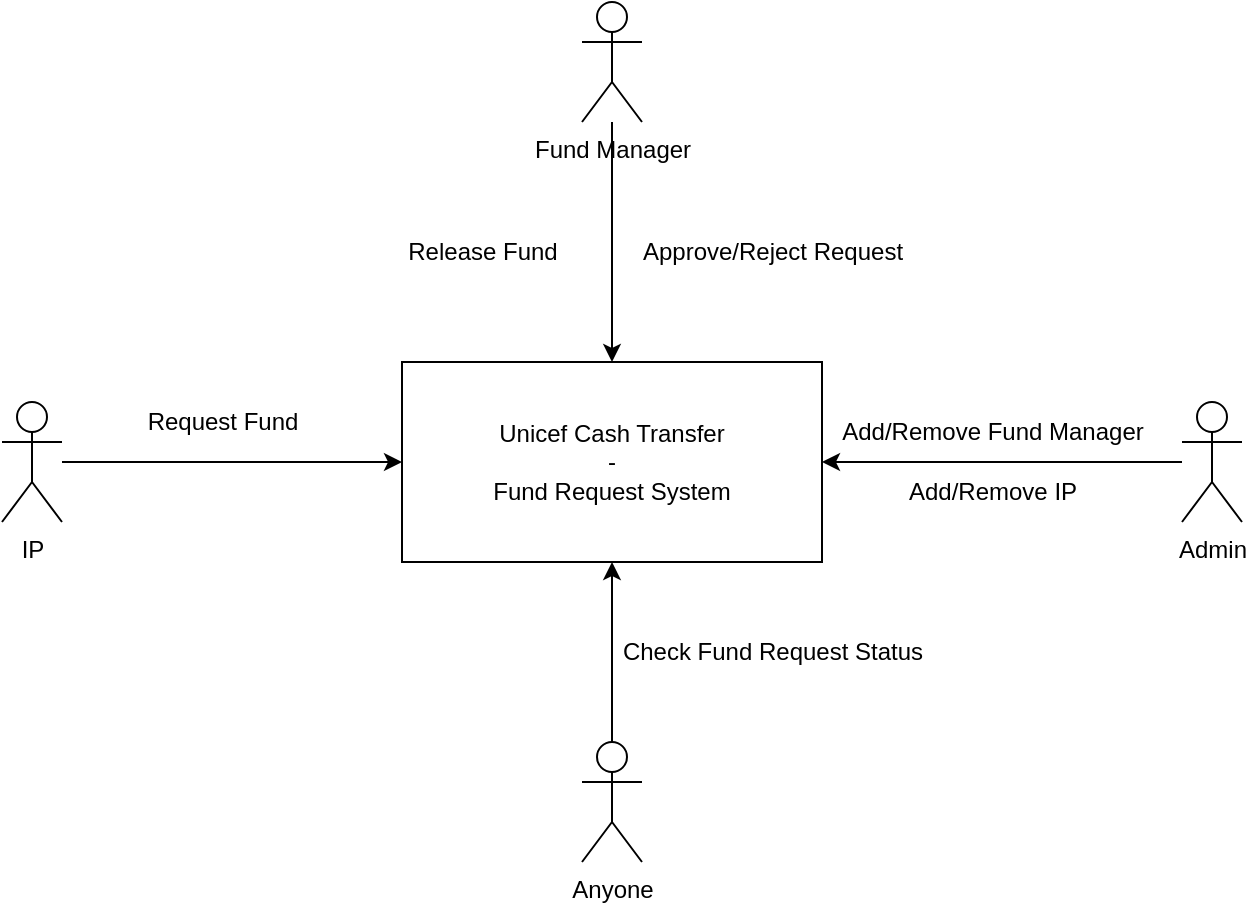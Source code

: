 <mxfile version="20.5.1" type="device"><diagram id="5iW6H8FeB9urbwi1tH_k" name="Page-1"><mxGraphModel dx="1298" dy="777" grid="1" gridSize="10" guides="1" tooltips="1" connect="1" arrows="1" fold="1" page="1" pageScale="1" pageWidth="850" pageHeight="1100" math="0" shadow="0"><root><mxCell id="0"/><mxCell id="1" parent="0"/><mxCell id="PG8-ORR5rXicUciZmRB--15" style="edgeStyle=orthogonalEdgeStyle;rounded=0;orthogonalLoop=1;jettySize=auto;html=1;entryX=0;entryY=0.5;entryDx=0;entryDy=0;" edge="1" parent="1" source="PG8-ORR5rXicUciZmRB--2" target="PG8-ORR5rXicUciZmRB--3"><mxGeometry relative="1" as="geometry"/></mxCell><mxCell id="PG8-ORR5rXicUciZmRB--2" value="IP" style="shape=umlActor;verticalLabelPosition=bottom;verticalAlign=top;html=1;outlineConnect=0;" vertex="1" parent="1"><mxGeometry x="150" y="330" width="30" height="60" as="geometry"/></mxCell><mxCell id="PG8-ORR5rXicUciZmRB--3" value="Unicef Cash Transfer&lt;br&gt;-&lt;br&gt;Fund Request System" style="rounded=0;whiteSpace=wrap;html=1;" vertex="1" parent="1"><mxGeometry x="350" y="310" width="210" height="100" as="geometry"/></mxCell><mxCell id="PG8-ORR5rXicUciZmRB--8" style="edgeStyle=orthogonalEdgeStyle;rounded=0;orthogonalLoop=1;jettySize=auto;html=1;" edge="1" parent="1" source="PG8-ORR5rXicUciZmRB--5" target="PG8-ORR5rXicUciZmRB--3"><mxGeometry relative="1" as="geometry"/></mxCell><mxCell id="PG8-ORR5rXicUciZmRB--5" value="Fund Manager" style="shape=umlActor;verticalLabelPosition=bottom;verticalAlign=top;html=1;outlineConnect=0;" vertex="1" parent="1"><mxGeometry x="440" y="130" width="30" height="60" as="geometry"/></mxCell><mxCell id="PG8-ORR5rXicUciZmRB--13" style="edgeStyle=orthogonalEdgeStyle;rounded=0;orthogonalLoop=1;jettySize=auto;html=1;entryX=0.5;entryY=1;entryDx=0;entryDy=0;" edge="1" parent="1" source="PG8-ORR5rXicUciZmRB--9" target="PG8-ORR5rXicUciZmRB--3"><mxGeometry relative="1" as="geometry"/></mxCell><mxCell id="PG8-ORR5rXicUciZmRB--9" value="Anyone" style="shape=umlActor;verticalLabelPosition=bottom;verticalAlign=top;html=1;outlineConnect=0;" vertex="1" parent="1"><mxGeometry x="440" y="500" width="30" height="60" as="geometry"/></mxCell><mxCell id="PG8-ORR5rXicUciZmRB--10" value="Request Fund" style="text;html=1;align=center;verticalAlign=middle;resizable=0;points=[];autosize=1;strokeColor=none;fillColor=none;" vertex="1" parent="1"><mxGeometry x="210" y="325" width="100" height="30" as="geometry"/></mxCell><mxCell id="PG8-ORR5rXicUciZmRB--11" value="Approve/Reject Request" style="text;html=1;align=center;verticalAlign=middle;resizable=0;points=[];autosize=1;strokeColor=none;fillColor=none;" vertex="1" parent="1"><mxGeometry x="460" y="240" width="150" height="30" as="geometry"/></mxCell><mxCell id="PG8-ORR5rXicUciZmRB--12" value="Release Fund" style="text;html=1;align=center;verticalAlign=middle;resizable=0;points=[];autosize=1;strokeColor=none;fillColor=none;" vertex="1" parent="1"><mxGeometry x="340" y="240" width="100" height="30" as="geometry"/></mxCell><mxCell id="PG8-ORR5rXicUciZmRB--14" value="Check Fund Request Status" style="text;html=1;align=center;verticalAlign=middle;resizable=0;points=[];autosize=1;strokeColor=none;fillColor=none;" vertex="1" parent="1"><mxGeometry x="450" y="440" width="170" height="30" as="geometry"/></mxCell><mxCell id="PG8-ORR5rXicUciZmRB--20" style="edgeStyle=orthogonalEdgeStyle;rounded=0;orthogonalLoop=1;jettySize=auto;html=1;entryX=1;entryY=0.5;entryDx=0;entryDy=0;" edge="1" parent="1" source="PG8-ORR5rXicUciZmRB--17" target="PG8-ORR5rXicUciZmRB--3"><mxGeometry relative="1" as="geometry"/></mxCell><mxCell id="PG8-ORR5rXicUciZmRB--17" value="Admin" style="shape=umlActor;verticalLabelPosition=bottom;verticalAlign=top;html=1;outlineConnect=0;" vertex="1" parent="1"><mxGeometry x="740" y="330" width="30" height="60" as="geometry"/></mxCell><mxCell id="PG8-ORR5rXicUciZmRB--21" value="Add/Remove Fund Manager" style="text;html=1;align=center;verticalAlign=middle;resizable=0;points=[];autosize=1;strokeColor=none;fillColor=none;" vertex="1" parent="1"><mxGeometry x="560" y="330" width="170" height="30" as="geometry"/></mxCell><mxCell id="PG8-ORR5rXicUciZmRB--22" value="Add/Remove IP" style="text;html=1;align=center;verticalAlign=middle;resizable=0;points=[];autosize=1;strokeColor=none;fillColor=none;" vertex="1" parent="1"><mxGeometry x="590" y="360" width="110" height="30" as="geometry"/></mxCell></root></mxGraphModel></diagram></mxfile>